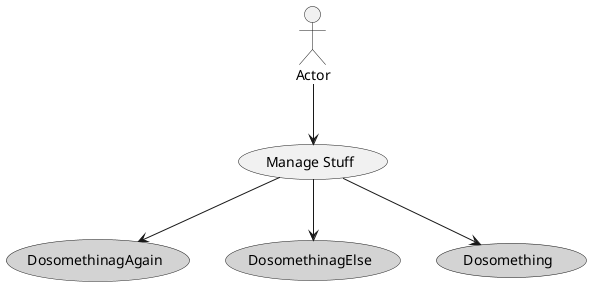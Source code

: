 @startuml


usecase "Manage Stuff" as ManageStuff

Actor "Actor" as Actor

Actor --> ManageStuff



usecase "DosomethinagAgain" as DosomethinagAgain #lightgrey

ManageStuff --> DosomethinagAgain

usecase "DosomethinagElse" as DosomethinagElse #lightgrey

ManageStuff --> DosomethinagElse

usecase "Dosomething" as Dosomething #lightgrey

ManageStuff --> Dosomething

@enduml
